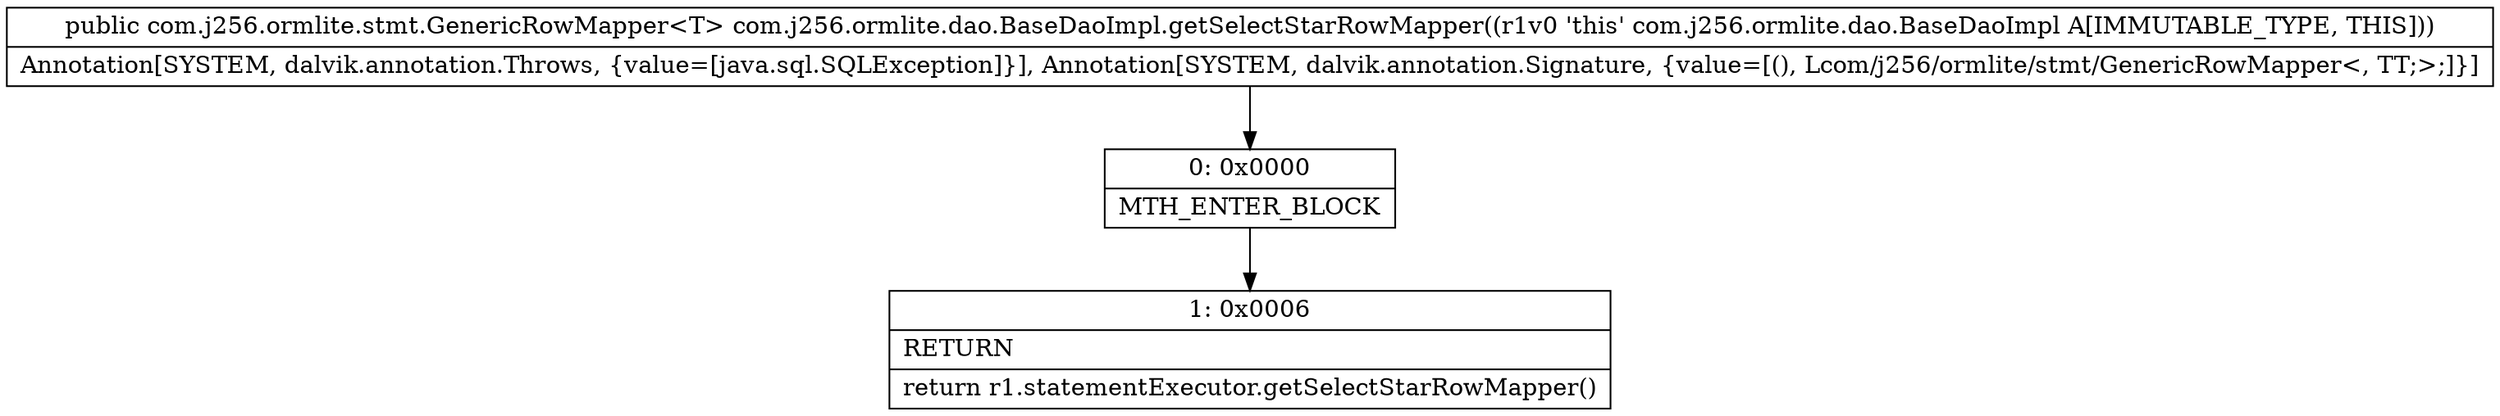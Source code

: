 digraph "CFG forcom.j256.ormlite.dao.BaseDaoImpl.getSelectStarRowMapper()Lcom\/j256\/ormlite\/stmt\/GenericRowMapper;" {
Node_0 [shape=record,label="{0\:\ 0x0000|MTH_ENTER_BLOCK\l}"];
Node_1 [shape=record,label="{1\:\ 0x0006|RETURN\l|return r1.statementExecutor.getSelectStarRowMapper()\l}"];
MethodNode[shape=record,label="{public com.j256.ormlite.stmt.GenericRowMapper\<T\> com.j256.ormlite.dao.BaseDaoImpl.getSelectStarRowMapper((r1v0 'this' com.j256.ormlite.dao.BaseDaoImpl A[IMMUTABLE_TYPE, THIS]))  | Annotation[SYSTEM, dalvik.annotation.Throws, \{value=[java.sql.SQLException]\}], Annotation[SYSTEM, dalvik.annotation.Signature, \{value=[(), Lcom\/j256\/ormlite\/stmt\/GenericRowMapper\<, TT;\>;]\}]\l}"];
MethodNode -> Node_0;
Node_0 -> Node_1;
}

